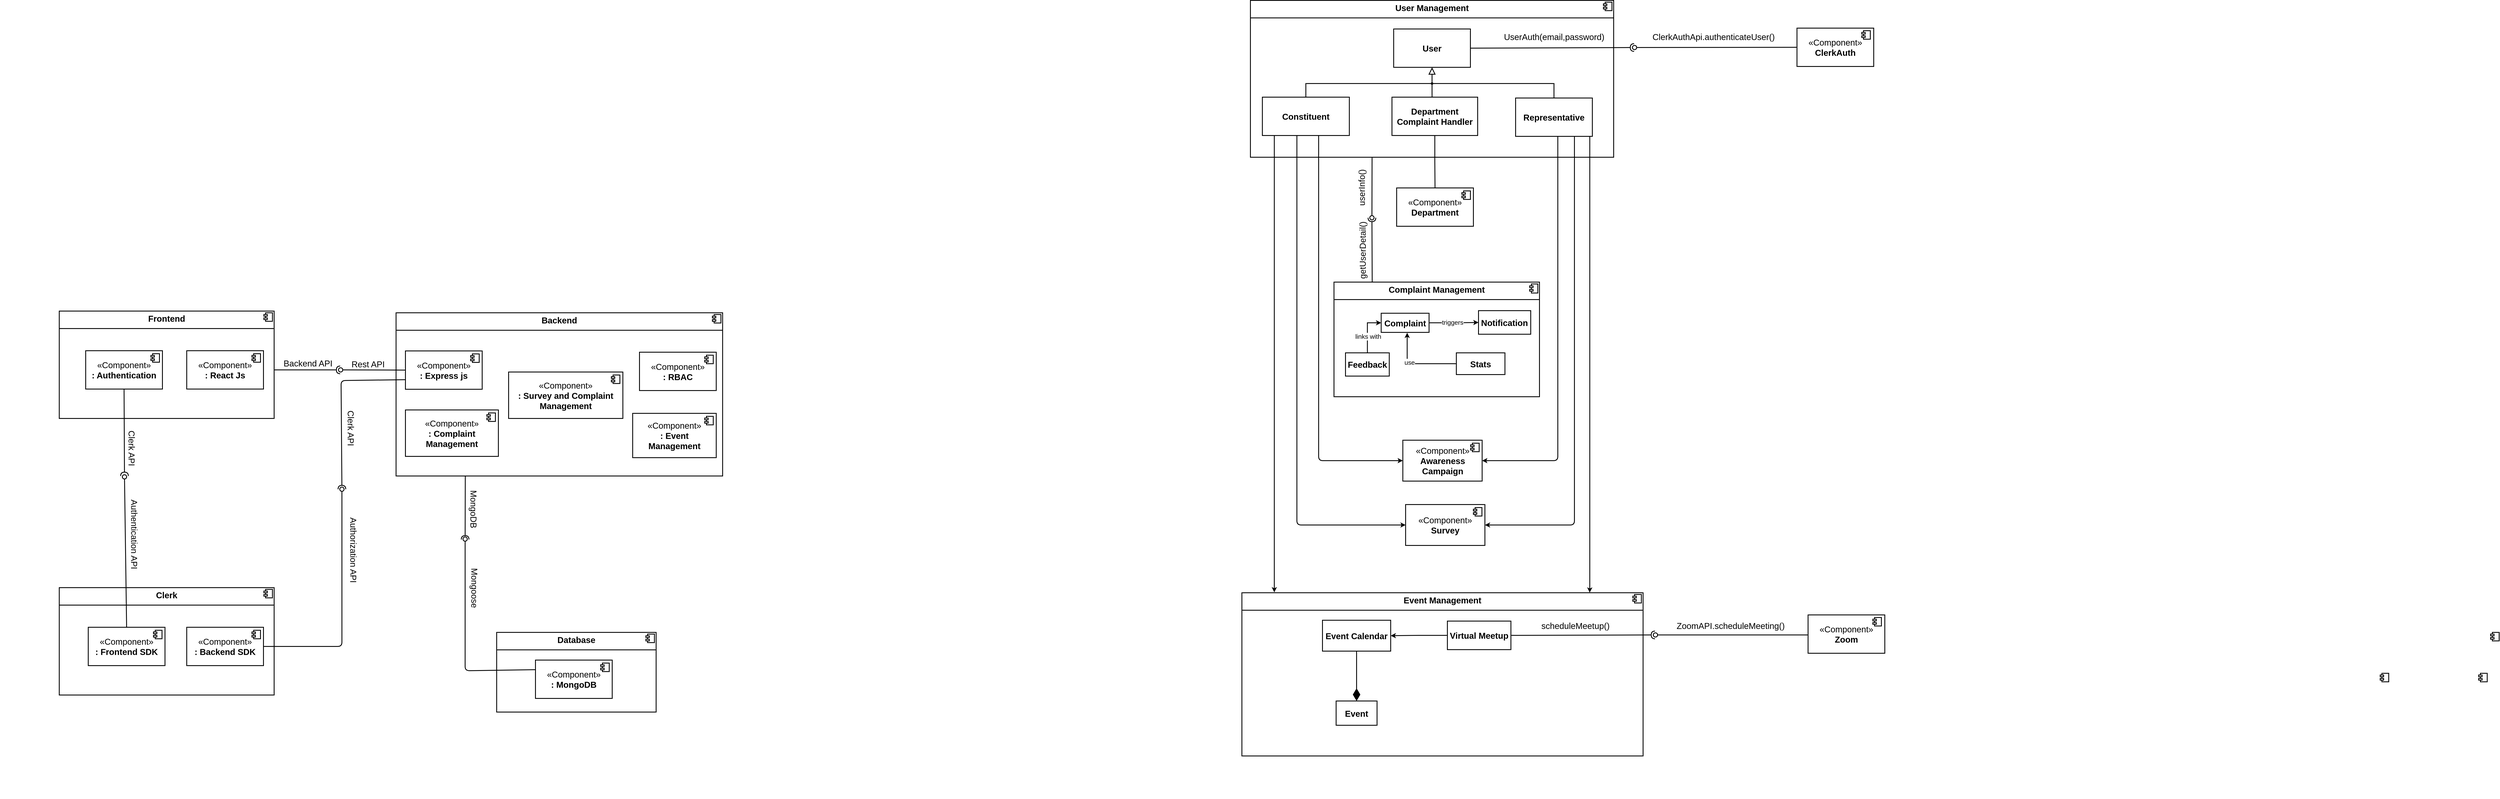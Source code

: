 <mxfile version="26.0.9">
  <diagram name="Page-1" id="6s39YtxaYA6__S7jTZzM">
    <mxGraphModel dx="4320" dy="3088" grid="0" gridSize="10" guides="1" tooltips="1" connect="1" arrows="1" fold="1" page="0" pageScale="1" pageWidth="850" pageHeight="1100" math="0" shadow="0">
      <root>
        <mxCell id="0" />
        <mxCell id="1" parent="0" />
        <mxCell id="_b_yYx_KDHi3IG7aij4z-54" value="" style="group;strokeWidth=2;fontSize=20;" parent="1" vertex="1" connectable="0">
          <mxGeometry x="-483" y="677" width="643" height="252" as="geometry" />
        </mxCell>
        <mxCell id="_b_yYx_KDHi3IG7aij4z-55" value="&lt;p style=&quot;margin:0px;margin-top:6px;text-align:center;&quot;&gt;&lt;b&gt;Clerk&lt;/b&gt;&lt;/p&gt;&lt;hr style=&quot;border-style:solid;&quot;&gt;&lt;p style=&quot;margin:0px;margin-left:8px;&quot;&gt;&lt;br&gt;&lt;br&gt;&lt;/p&gt;" style="align=left;overflow=fill;html=1;dropTarget=0;whiteSpace=wrap;strokeWidth=2;fontSize=20;" parent="_b_yYx_KDHi3IG7aij4z-54" vertex="1">
          <mxGeometry x="139" width="504" height="252" as="geometry" />
        </mxCell>
        <mxCell id="_b_yYx_KDHi3IG7aij4z-56" value="" style="shape=component;jettyWidth=8;jettyHeight=4;strokeWidth=2;fontSize=20;" parent="_b_yYx_KDHi3IG7aij4z-55" vertex="1">
          <mxGeometry x="1" width="20" height="20" relative="1" as="geometry">
            <mxPoint x="-24" y="4" as="offset" />
          </mxGeometry>
        </mxCell>
        <mxCell id="_b_yYx_KDHi3IG7aij4z-57" value="«Component»&lt;br&gt;&lt;b&gt;: Backend SDK&lt;/b&gt;" style="html=1;dropTarget=0;whiteSpace=wrap;strokeWidth=2;fontSize=20;" parent="_b_yYx_KDHi3IG7aij4z-54" vertex="1">
          <mxGeometry x="438" y="93" width="180" height="90" as="geometry" />
        </mxCell>
        <mxCell id="_b_yYx_KDHi3IG7aij4z-58" value="" style="shape=module;jettyWidth=8;jettyHeight=4;strokeWidth=2;fontSize=20;" parent="_b_yYx_KDHi3IG7aij4z-57" vertex="1">
          <mxGeometry x="1" width="20" height="20" relative="1" as="geometry">
            <mxPoint x="-27" y="7" as="offset" />
          </mxGeometry>
        </mxCell>
        <mxCell id="_b_yYx_KDHi3IG7aij4z-59" value="«Component»&lt;br&gt;&lt;b&gt;: Frontend SDK&lt;/b&gt;" style="html=1;dropTarget=0;whiteSpace=wrap;strokeWidth=2;fontSize=20;" parent="_b_yYx_KDHi3IG7aij4z-54" vertex="1">
          <mxGeometry x="207" y="93" width="180" height="90" as="geometry" />
        </mxCell>
        <mxCell id="_b_yYx_KDHi3IG7aij4z-60" value="" style="shape=module;jettyWidth=8;jettyHeight=4;strokeWidth=2;fontSize=20;" parent="_b_yYx_KDHi3IG7aij4z-59" vertex="1">
          <mxGeometry x="1" width="20" height="20" relative="1" as="geometry">
            <mxPoint x="-27" y="7" as="offset" />
          </mxGeometry>
        </mxCell>
        <mxCell id="_b_yYx_KDHi3IG7aij4z-63" value="" style="ellipse;whiteSpace=wrap;html=1;align=center;aspect=fixed;fillColor=none;strokeColor=none;resizable=0;perimeter=centerPerimeter;rotatable=0;allowArrows=0;points=[];outlineConnect=1;strokeWidth=2;fontSize=20;" parent="_b_yYx_KDHi3IG7aij4z-54" vertex="1">
          <mxGeometry x="15" y="105" width="10" height="10" as="geometry" />
        </mxCell>
        <mxCell id="_b_yYx_KDHi3IG7aij4z-49" value="" style="group;strokeWidth=2;fontSize=20;" parent="1" vertex="1" connectable="0">
          <mxGeometry x="355" y="32" width="857" height="383" as="geometry" />
        </mxCell>
        <mxCell id="_b_yYx_KDHi3IG7aij4z-31" value="&lt;p style=&quot;margin:0px;margin-top:6px;text-align:center;&quot;&gt;&lt;b&gt;Backend&lt;/b&gt;&lt;/p&gt;&lt;hr style=&quot;border-style:solid;&quot;&gt;&lt;p style=&quot;margin:0px;margin-left:8px;&quot;&gt;&lt;br&gt;&lt;br&gt;&lt;/p&gt;" style="align=left;overflow=fill;html=1;dropTarget=0;whiteSpace=wrap;strokeWidth=2;fontSize=20;" parent="_b_yYx_KDHi3IG7aij4z-49" vertex="1">
          <mxGeometry x="91" width="766" height="383" as="geometry" />
        </mxCell>
        <mxCell id="_b_yYx_KDHi3IG7aij4z-32" value="" style="shape=component;jettyWidth=8;jettyHeight=4;strokeWidth=2;fontSize=20;" parent="_b_yYx_KDHi3IG7aij4z-31" vertex="1">
          <mxGeometry x="1" width="20" height="20" relative="1" as="geometry">
            <mxPoint x="-24" y="4" as="offset" />
          </mxGeometry>
        </mxCell>
        <mxCell id="_b_yYx_KDHi3IG7aij4z-33" value="«Component»&lt;br&gt;&lt;b&gt;: RBAC&lt;/b&gt;" style="html=1;dropTarget=0;whiteSpace=wrap;strokeWidth=2;fontSize=20;" parent="_b_yYx_KDHi3IG7aij4z-49" vertex="1">
          <mxGeometry x="662" y="92.5" width="180" height="90" as="geometry" />
        </mxCell>
        <mxCell id="_b_yYx_KDHi3IG7aij4z-34" value="" style="shape=module;jettyWidth=8;jettyHeight=4;strokeWidth=2;fontSize=20;" parent="_b_yYx_KDHi3IG7aij4z-33" vertex="1">
          <mxGeometry x="1" width="20" height="20" relative="1" as="geometry">
            <mxPoint x="-27" y="7" as="offset" />
          </mxGeometry>
        </mxCell>
        <mxCell id="_b_yYx_KDHi3IG7aij4z-35" value="«Component»&lt;br&gt;&lt;b&gt;: Express js&lt;/b&gt;" style="html=1;dropTarget=0;whiteSpace=wrap;strokeWidth=2;fontSize=20;" parent="_b_yYx_KDHi3IG7aij4z-49" vertex="1">
          <mxGeometry x="113" y="89.5" width="180" height="90" as="geometry" />
        </mxCell>
        <mxCell id="_b_yYx_KDHi3IG7aij4z-36" value="" style="shape=module;jettyWidth=8;jettyHeight=4;strokeWidth=2;fontSize=20;" parent="_b_yYx_KDHi3IG7aij4z-35" vertex="1">
          <mxGeometry x="1" width="20" height="20" relative="1" as="geometry">
            <mxPoint x="-27" y="7" as="offset" />
          </mxGeometry>
        </mxCell>
        <mxCell id="_b_yYx_KDHi3IG7aij4z-39" value="" style="ellipse;whiteSpace=wrap;html=1;align=center;aspect=fixed;fillColor=none;strokeColor=none;resizable=0;perimeter=centerPerimeter;rotatable=0;allowArrows=0;points=[];outlineConnect=1;strokeWidth=2;fontSize=20;" parent="_b_yYx_KDHi3IG7aij4z-49" vertex="1">
          <mxGeometry y="100" width="10" height="10" as="geometry" />
        </mxCell>
        <mxCell id="_b_yYx_KDHi3IG7aij4z-41" value="«Component»&lt;br&gt;&lt;b&gt;: Complaint Management&lt;/b&gt;" style="html=1;dropTarget=0;whiteSpace=wrap;strokeWidth=2;fontSize=20;" parent="_b_yYx_KDHi3IG7aij4z-49" vertex="1">
          <mxGeometry x="113" y="228" width="218" height="109" as="geometry" />
        </mxCell>
        <mxCell id="_b_yYx_KDHi3IG7aij4z-42" value="" style="shape=module;jettyWidth=8;jettyHeight=4;strokeWidth=2;fontSize=20;" parent="_b_yYx_KDHi3IG7aij4z-41" vertex="1">
          <mxGeometry x="1" width="20" height="20" relative="1" as="geometry">
            <mxPoint x="-27" y="7" as="offset" />
          </mxGeometry>
        </mxCell>
        <mxCell id="_b_yYx_KDHi3IG7aij4z-43" value="«Component»&lt;br&gt;&lt;b&gt;: Survey and Complaint Management&lt;/b&gt;" style="html=1;dropTarget=0;whiteSpace=wrap;strokeWidth=2;fontSize=20;" parent="_b_yYx_KDHi3IG7aij4z-49" vertex="1">
          <mxGeometry x="355" y="139" width="268" height="109" as="geometry" />
        </mxCell>
        <mxCell id="_b_yYx_KDHi3IG7aij4z-44" value="" style="shape=module;jettyWidth=8;jettyHeight=4;strokeWidth=2;fontSize=20;" parent="_b_yYx_KDHi3IG7aij4z-43" vertex="1">
          <mxGeometry x="1" width="20" height="20" relative="1" as="geometry">
            <mxPoint x="-27" y="7" as="offset" />
          </mxGeometry>
        </mxCell>
        <mxCell id="_b_yYx_KDHi3IG7aij4z-45" value="«Component»&lt;br&gt;&lt;b&gt;: Event Management&lt;/b&gt;" style="html=1;dropTarget=0;whiteSpace=wrap;strokeWidth=2;fontSize=20;" parent="_b_yYx_KDHi3IG7aij4z-49" vertex="1">
          <mxGeometry x="646" y="236" width="196" height="104" as="geometry" />
        </mxCell>
        <mxCell id="_b_yYx_KDHi3IG7aij4z-46" value="" style="shape=module;jettyWidth=8;jettyHeight=4;strokeWidth=2;fontSize=20;" parent="_b_yYx_KDHi3IG7aij4z-45" vertex="1">
          <mxGeometry x="1" width="20" height="20" relative="1" as="geometry">
            <mxPoint x="-27" y="7" as="offset" />
          </mxGeometry>
        </mxCell>
        <mxCell id="_b_yYx_KDHi3IG7aij4z-52" value="&lt;span&gt;Rest API&lt;/span&gt;" style="text;html=1;align=center;verticalAlign=middle;resizable=0;points=[];autosize=1;strokeColor=none;fillColor=none;strokeWidth=2;fontSize=20;" parent="_b_yYx_KDHi3IG7aij4z-49" vertex="1">
          <mxGeometry x="-23" y="102" width="96" height="36" as="geometry" />
        </mxCell>
        <mxCell id="_b_yYx_KDHi3IG7aij4z-5" value="" style="rounded=0;orthogonalLoop=1;jettySize=auto;html=1;endArrow=halfCircle;endFill=0;endSize=6;strokeWidth=2;sketch=0;fontSize=20;exitX=1;exitY=0.5;exitDx=0;exitDy=0;" parent="1" source="_b_yYx_KDHi3IG7aij4z-8" edge="1">
          <mxGeometry relative="1" as="geometry">
            <mxPoint x="110" y="171.75" as="sourcePoint" />
            <mxPoint x="315" y="166" as="targetPoint" />
          </mxGeometry>
        </mxCell>
        <mxCell id="_b_yYx_KDHi3IG7aij4z-6" value="" style="rounded=0;orthogonalLoop=1;jettySize=auto;html=1;endArrow=oval;endFill=0;sketch=0;sourcePerimeterSpacing=0;targetPerimeterSpacing=0;endSize=10;strokeWidth=2;fontSize=20;exitX=0;exitY=0.5;exitDx=0;exitDy=0;" parent="1" source="_b_yYx_KDHi3IG7aij4z-35" edge="1">
          <mxGeometry relative="1" as="geometry">
            <mxPoint x="136" y="-46" as="sourcePoint" />
            <mxPoint x="316" y="166" as="targetPoint" />
          </mxGeometry>
        </mxCell>
        <mxCell id="_b_yYx_KDHi3IG7aij4z-7" value="" style="ellipse;whiteSpace=wrap;html=1;align=center;aspect=fixed;fillColor=none;strokeColor=none;resizable=0;perimeter=centerPerimeter;rotatable=0;allowArrows=0;points=[];outlineConnect=1;strokeWidth=2;fontSize=20;" parent="1" vertex="1">
          <mxGeometry x="315" y="166.5" width="10" height="10" as="geometry" />
        </mxCell>
        <mxCell id="_b_yYx_KDHi3IG7aij4z-25" value="" style="rounded=0;orthogonalLoop=1;jettySize=auto;html=1;endArrow=halfCircle;endFill=0;endSize=6;strokeWidth=2;sketch=0;fontSize=20;exitX=0.212;exitY=0.999;exitDx=0;exitDy=0;exitPerimeter=0;" parent="1" source="_b_yYx_KDHi3IG7aij4z-31" edge="1">
          <mxGeometry relative="1" as="geometry">
            <mxPoint x="230" y="624" as="sourcePoint" />
            <mxPoint x="608" y="564" as="targetPoint" />
          </mxGeometry>
        </mxCell>
        <mxCell id="_b_yYx_KDHi3IG7aij4z-27" value="" style="ellipse;whiteSpace=wrap;html=1;align=center;aspect=fixed;fillColor=none;strokeColor=none;resizable=0;perimeter=centerPerimeter;rotatable=0;allowArrows=0;points=[];outlineConnect=1;strokeWidth=2;fontSize=20;" parent="1" vertex="1">
          <mxGeometry x="-394" y="1162" width="10" height="10" as="geometry" />
        </mxCell>
        <mxCell id="_b_yYx_KDHi3IG7aij4z-48" value="" style="group;strokeWidth=2;fontSize=20;" parent="1" vertex="1" connectable="0">
          <mxGeometry x="-483" y="28" width="643" height="252" as="geometry" />
        </mxCell>
        <mxCell id="Ymocmn9K-O4JNLW9c8iD-32" value="&lt;p style=&quot;margin:0px;margin-top:6px;text-align:center;&quot;&gt;&lt;b&gt;Frontend&lt;/b&gt;&lt;/p&gt;&lt;hr style=&quot;border-style:solid;&quot;&gt;&lt;p style=&quot;margin:0px;margin-left:8px;&quot;&gt;&lt;br&gt;&lt;br&gt;&lt;/p&gt;" style="align=left;overflow=fill;html=1;dropTarget=0;whiteSpace=wrap;strokeWidth=2;fontSize=20;" parent="_b_yYx_KDHi3IG7aij4z-48" vertex="1">
          <mxGeometry x="139" width="504" height="252" as="geometry" />
        </mxCell>
        <mxCell id="Ymocmn9K-O4JNLW9c8iD-33" value="" style="shape=component;jettyWidth=8;jettyHeight=4;strokeWidth=2;fontSize=20;" parent="Ymocmn9K-O4JNLW9c8iD-32" vertex="1">
          <mxGeometry x="1" width="20" height="20" relative="1" as="geometry">
            <mxPoint x="-24" y="4" as="offset" />
          </mxGeometry>
        </mxCell>
        <mxCell id="_b_yYx_KDHi3IG7aij4z-8" value="«Component»&lt;br&gt;&lt;b&gt;: React Js&lt;/b&gt;" style="html=1;dropTarget=0;whiteSpace=wrap;strokeWidth=2;fontSize=20;" parent="_b_yYx_KDHi3IG7aij4z-48" vertex="1">
          <mxGeometry x="438" y="93" width="180" height="90" as="geometry" />
        </mxCell>
        <mxCell id="_b_yYx_KDHi3IG7aij4z-9" value="" style="shape=module;jettyWidth=8;jettyHeight=4;strokeWidth=2;fontSize=20;" parent="_b_yYx_KDHi3IG7aij4z-8" vertex="1">
          <mxGeometry x="1" width="20" height="20" relative="1" as="geometry">
            <mxPoint x="-27" y="7" as="offset" />
          </mxGeometry>
        </mxCell>
        <mxCell id="_b_yYx_KDHi3IG7aij4z-10" value="«Component»&lt;br&gt;&lt;b&gt;: Authentication&lt;/b&gt;" style="html=1;dropTarget=0;whiteSpace=wrap;strokeWidth=2;fontSize=20;" parent="_b_yYx_KDHi3IG7aij4z-48" vertex="1">
          <mxGeometry x="201" y="93" width="180" height="90" as="geometry" />
        </mxCell>
        <mxCell id="_b_yYx_KDHi3IG7aij4z-11" value="" style="shape=module;jettyWidth=8;jettyHeight=4;strokeWidth=2;fontSize=20;" parent="_b_yYx_KDHi3IG7aij4z-10" vertex="1">
          <mxGeometry x="1" width="20" height="20" relative="1" as="geometry">
            <mxPoint x="-27" y="7" as="offset" />
          </mxGeometry>
        </mxCell>
        <mxCell id="_b_yYx_KDHi3IG7aij4z-12" value="" style="rounded=1;orthogonalLoop=1;jettySize=auto;html=1;endArrow=halfCircle;endFill=0;endSize=6;strokeWidth=2;sketch=0;fontSize=20;exitX=0.5;exitY=1;exitDx=0;exitDy=0;curved=0;" parent="_b_yYx_KDHi3IG7aij4z-48" source="_b_yYx_KDHi3IG7aij4z-10" edge="1">
          <mxGeometry relative="1" as="geometry">
            <mxPoint x="119" y="114" as="sourcePoint" />
            <mxPoint x="292" y="387" as="targetPoint" />
          </mxGeometry>
        </mxCell>
        <mxCell id="_b_yYx_KDHi3IG7aij4z-14" value="" style="ellipse;whiteSpace=wrap;html=1;align=center;aspect=fixed;fillColor=none;strokeColor=none;resizable=0;perimeter=centerPerimeter;rotatable=0;allowArrows=0;points=[];outlineConnect=1;strokeWidth=2;fontSize=20;" parent="_b_yYx_KDHi3IG7aij4z-48" vertex="1">
          <mxGeometry x="20" y="147" width="10" height="10" as="geometry" />
        </mxCell>
        <mxCell id="_b_yYx_KDHi3IG7aij4z-13" value="" style="rounded=1;orthogonalLoop=1;jettySize=auto;html=1;endArrow=oval;endFill=0;sketch=0;sourcePerimeterSpacing=0;targetPerimeterSpacing=0;endSize=10;strokeWidth=2;fontSize=20;exitX=0.5;exitY=0;exitDx=0;exitDy=0;curved=0;" parent="_b_yYx_KDHi3IG7aij4z-48" source="_b_yYx_KDHi3IG7aij4z-59" edge="1">
          <mxGeometry relative="1" as="geometry">
            <mxPoint x="46" y="293" as="sourcePoint" />
            <mxPoint x="292" y="389" as="targetPoint" />
            <Array as="points" />
          </mxGeometry>
        </mxCell>
        <mxCell id="_b_yYx_KDHi3IG7aij4z-50" value="&lt;span&gt;Backend API&lt;/span&gt;" style="text;html=1;align=center;verticalAlign=middle;resizable=0;points=[];autosize=1;strokeColor=none;fillColor=none;strokeWidth=2;fontSize=20;" parent="1" vertex="1">
          <mxGeometry x="172" y="131.5" width="133" height="36" as="geometry" />
        </mxCell>
        <mxCell id="_b_yYx_KDHi3IG7aij4z-51" value="" style="group;strokeWidth=2;fontSize=20;" parent="1" vertex="1" connectable="0">
          <mxGeometry x="608" y="563" width="448" height="406" as="geometry" />
        </mxCell>
        <mxCell id="_b_yYx_KDHi3IG7aij4z-19" value="" style="group;strokeWidth=2;fontSize=20;" parent="_b_yYx_KDHi3IG7aij4z-51" vertex="1" connectable="0">
          <mxGeometry x="74" y="219" width="374" height="187" as="geometry" />
        </mxCell>
        <mxCell id="Ymocmn9K-O4JNLW9c8iD-42" value="&lt;p style=&quot;margin:0px;margin-top:6px;text-align:center;&quot;&gt;&lt;b&gt;Database&lt;/b&gt;&lt;/p&gt;&lt;hr style=&quot;border-style:solid;&quot;&gt;&lt;p style=&quot;margin:0px;margin-left:8px;&quot;&gt;&lt;br&gt;&lt;/p&gt;" style="align=left;overflow=fill;html=1;dropTarget=0;whiteSpace=wrap;strokeWidth=2;fontSize=20;" parent="_b_yYx_KDHi3IG7aij4z-19" vertex="1">
          <mxGeometry width="374" height="187" as="geometry" />
        </mxCell>
        <mxCell id="Ymocmn9K-O4JNLW9c8iD-43" value="" style="shape=component;jettyWidth=8;jettyHeight=4;strokeWidth=2;fontSize=20;" parent="Ymocmn9K-O4JNLW9c8iD-42" vertex="1">
          <mxGeometry x="1" width="20" height="20" relative="1" as="geometry">
            <mxPoint x="-24" y="4" as="offset" />
          </mxGeometry>
        </mxCell>
        <mxCell id="_b_yYx_KDHi3IG7aij4z-17" value="«Component»&lt;br&gt;&lt;b&gt;: MongoDB&lt;/b&gt;" style="html=1;dropTarget=0;whiteSpace=wrap;strokeWidth=2;fontSize=20;" parent="_b_yYx_KDHi3IG7aij4z-19" vertex="1">
          <mxGeometry x="91" y="65" width="180" height="90" as="geometry" />
        </mxCell>
        <mxCell id="_b_yYx_KDHi3IG7aij4z-18" value="" style="shape=module;jettyWidth=8;jettyHeight=4;strokeWidth=2;fontSize=20;" parent="_b_yYx_KDHi3IG7aij4z-17" vertex="1">
          <mxGeometry x="1" width="20" height="20" relative="1" as="geometry">
            <mxPoint x="-27" y="7" as="offset" />
          </mxGeometry>
        </mxCell>
        <mxCell id="_b_yYx_KDHi3IG7aij4z-28" value="&lt;font&gt;Mongoose&lt;/font&gt;" style="text;html=1;align=center;verticalAlign=middle;resizable=0;points=[];autosize=1;strokeColor=none;fillColor=none;rotation=90;strokeWidth=2;fontSize=20;" parent="_b_yYx_KDHi3IG7aij4z-51" vertex="1">
          <mxGeometry x="-33" y="96" width="111" height="36" as="geometry" />
        </mxCell>
        <mxCell id="_b_yYx_KDHi3IG7aij4z-26" value="" style="rounded=1;orthogonalLoop=1;jettySize=auto;html=1;endArrow=oval;endFill=0;sketch=0;sourcePerimeterSpacing=0;targetPerimeterSpacing=0;endSize=10;strokeWidth=2;fontSize=20;exitX=0;exitY=0.25;exitDx=0;exitDy=0;curved=0;" parent="1" source="_b_yYx_KDHi3IG7aij4z-17" edge="1">
          <mxGeometry relative="1" as="geometry">
            <mxPoint x="-409" y="1163" as="sourcePoint" />
            <mxPoint x="608" y="563" as="targetPoint" />
            <Array as="points">
              <mxPoint x="608" y="872" />
            </Array>
          </mxGeometry>
        </mxCell>
        <mxCell id="_b_yYx_KDHi3IG7aij4z-53" value="&lt;font&gt;MongoDB&lt;/font&gt;" style="text;html=1;align=center;verticalAlign=middle;resizable=0;points=[];autosize=1;strokeColor=none;fillColor=none;rotation=90;strokeWidth=2;fontSize=20;" parent="1" vertex="1">
          <mxGeometry x="575" y="474" width="107" height="36" as="geometry" />
        </mxCell>
        <mxCell id="_b_yYx_KDHi3IG7aij4z-65" value="&lt;font&gt;Clerk API&lt;/font&gt;" style="text;html=1;align=center;verticalAlign=middle;resizable=0;points=[];autosize=1;strokeColor=none;fillColor=none;rotation=90;strokeWidth=2;fontSize=20;" parent="1" vertex="1">
          <mxGeometry x="-224" y="331" width="101" height="36" as="geometry" />
        </mxCell>
        <mxCell id="_b_yYx_KDHi3IG7aij4z-66" value="&lt;font&gt;Authentication API&lt;/font&gt;" style="text;html=1;align=center;verticalAlign=middle;resizable=0;points=[];autosize=1;strokeColor=none;fillColor=none;rotation=90;strokeWidth=2;fontSize=20;" parent="1" vertex="1">
          <mxGeometry x="-258" y="533" width="181" height="36" as="geometry" />
        </mxCell>
        <mxCell id="_b_yYx_KDHi3IG7aij4z-67" value="" style="rounded=1;orthogonalLoop=1;jettySize=auto;html=1;endArrow=halfCircle;endFill=0;endSize=6;strokeWidth=2;sketch=0;fontSize=20;exitX=0;exitY=0.75;exitDx=0;exitDy=0;curved=0;" parent="1" source="_b_yYx_KDHi3IG7aij4z-35" edge="1">
          <mxGeometry relative="1" as="geometry">
            <mxPoint x="228" y="221" as="sourcePoint" />
            <mxPoint x="319" y="446" as="targetPoint" />
            <Array as="points">
              <mxPoint x="317" y="191" />
            </Array>
          </mxGeometry>
        </mxCell>
        <mxCell id="_b_yYx_KDHi3IG7aij4z-68" value="" style="rounded=1;orthogonalLoop=1;jettySize=auto;html=1;endArrow=oval;endFill=0;sketch=0;sourcePerimeterSpacing=0;targetPerimeterSpacing=0;endSize=10;strokeWidth=2;fontSize=20;exitX=1;exitY=0.5;exitDx=0;exitDy=0;curved=0;" parent="1" source="_b_yYx_KDHi3IG7aij4z-57" edge="1">
          <mxGeometry relative="1" as="geometry">
            <mxPoint x="324" y="799" as="sourcePoint" />
            <mxPoint x="319" y="446" as="targetPoint" />
            <Array as="points">
              <mxPoint x="319" y="815" />
            </Array>
          </mxGeometry>
        </mxCell>
        <mxCell id="_b_yYx_KDHi3IG7aij4z-69" value="&lt;font&gt;Clerk API&lt;/font&gt;" style="text;html=1;align=center;verticalAlign=middle;resizable=0;points=[];autosize=1;strokeColor=none;fillColor=none;rotation=90;strokeWidth=2;fontSize=20;" parent="1" vertex="1">
          <mxGeometry x="290" y="284" width="101" height="36" as="geometry" />
        </mxCell>
        <mxCell id="_b_yYx_KDHi3IG7aij4z-70" value="&lt;font&gt;Authorization API&lt;/font&gt;" style="text;html=1;align=center;verticalAlign=middle;resizable=0;points=[];autosize=1;strokeColor=none;fillColor=none;rotation=90;strokeWidth=2;fontSize=20;" parent="1" vertex="1">
          <mxGeometry x="261" y="570" width="171" height="36" as="geometry" />
        </mxCell>
        <mxCell id="QPCeGHCp-S_McXxV9OBx-28" value="" style="group;strokeWidth=2;fontSize=20;" parent="1" vertex="1" connectable="0">
          <mxGeometry x="2371" y="-261" width="931" height="252" as="geometry" />
        </mxCell>
        <mxCell id="QPCeGHCp-S_McXxV9OBx-29" value="&lt;p style=&quot;margin:0px;margin-top:6px;text-align:center;&quot;&gt;&lt;b&gt;User Management&lt;/b&gt;&lt;/p&gt;&lt;hr style=&quot;border-style:solid;&quot;&gt;&lt;p style=&quot;margin:0px;margin-left:8px;&quot;&gt;&lt;br&gt;&lt;br&gt;&lt;/p&gt;" style="align=left;overflow=fill;html=1;dropTarget=0;whiteSpace=wrap;strokeWidth=2;fontSize=20;" parent="QPCeGHCp-S_McXxV9OBx-28" vertex="1">
          <mxGeometry x="79" y="-440" width="852" height="368" as="geometry" />
        </mxCell>
        <mxCell id="QPCeGHCp-S_McXxV9OBx-30" value="" style="shape=component;jettyWidth=8;jettyHeight=4;strokeWidth=2;fontSize=20;" parent="QPCeGHCp-S_McXxV9OBx-29" vertex="1">
          <mxGeometry x="1" width="20" height="20" relative="1" as="geometry">
            <mxPoint x="-24" y="4" as="offset" />
          </mxGeometry>
        </mxCell>
        <mxCell id="QPCeGHCp-S_McXxV9OBx-33" value="&lt;b&gt;Constituent&lt;/b&gt;" style="html=1;dropTarget=0;whiteSpace=wrap;strokeWidth=2;fontSize=20;" parent="QPCeGHCp-S_McXxV9OBx-28" vertex="1">
          <mxGeometry x="107" y="-213" width="204" height="90" as="geometry" />
        </mxCell>
        <mxCell id="QPCeGHCp-S_McXxV9OBx-36" value="" style="ellipse;whiteSpace=wrap;html=1;align=center;aspect=fixed;fillColor=none;strokeColor=none;resizable=0;perimeter=centerPerimeter;rotatable=0;allowArrows=0;points=[];outlineConnect=1;strokeWidth=2;fontSize=20;" parent="QPCeGHCp-S_McXxV9OBx-28" vertex="1">
          <mxGeometry x="286" y="159" width="10" height="10" as="geometry" />
        </mxCell>
        <mxCell id="qJucLDgq-WgFlU7nUG0Y-32" style="edgeStyle=orthogonalEdgeStyle;rounded=0;orthogonalLoop=1;jettySize=auto;html=1;entryX=0.5;entryY=0;entryDx=0;entryDy=0;endArrow=none;startFill=0;strokeWidth=2;" edge="1" parent="QPCeGHCp-S_McXxV9OBx-28" source="QPCeGHCp-S_McXxV9OBx-54" target="qJucLDgq-WgFlU7nUG0Y-39">
          <mxGeometry relative="1" as="geometry">
            <mxPoint x="511.0" y="-10" as="targetPoint" />
          </mxGeometry>
        </mxCell>
        <mxCell id="QPCeGHCp-S_McXxV9OBx-54" value="&lt;b&gt;Department Complaint Handler&lt;/b&gt;" style="html=1;dropTarget=0;whiteSpace=wrap;strokeWidth=2;fontSize=20;" parent="QPCeGHCp-S_McXxV9OBx-28" vertex="1">
          <mxGeometry x="411" y="-213" width="201" height="90" as="geometry" />
        </mxCell>
        <mxCell id="QPCeGHCp-S_McXxV9OBx-56" value="&lt;b&gt;User&lt;/b&gt;" style="html=1;dropTarget=0;whiteSpace=wrap;strokeWidth=2;fontSize=20;" parent="QPCeGHCp-S_McXxV9OBx-28" vertex="1">
          <mxGeometry x="415" y="-373" width="180" height="90" as="geometry" />
        </mxCell>
        <mxCell id="QPCeGHCp-S_McXxV9OBx-58" value="" style="ellipse;html=1;fillColor=strokeColor;labelPosition=center;align=center;fontFamily=Helvetica;fontSize=11;fontColor=default;verticalAlign=top;verticalLabelPosition=bottom;strokeWidth=2;" parent="QPCeGHCp-S_McXxV9OBx-28" vertex="1">
          <mxGeometry x="503" y="-247" width="4" height="4" as="geometry" />
        </mxCell>
        <mxCell id="QPCeGHCp-S_McXxV9OBx-59" value="" style="edgeStyle=elbowEdgeStyle;html=1;endSize=12;endArrow=block;endFill=0;elbow=horizontal;rounded=0;labelBackgroundColor=default;fontFamily=Helvetica;fontSize=11;fontColor=default;shape=connector;strokeWidth=2;entryX=0.5;entryY=1;entryDx=0;entryDy=0;" parent="QPCeGHCp-S_McXxV9OBx-28" source="QPCeGHCp-S_McXxV9OBx-58" target="QPCeGHCp-S_McXxV9OBx-56" edge="1">
          <mxGeometry x="1" relative="1" as="geometry">
            <mxPoint x="303" y="-270" as="targetPoint" />
            <Array as="points">
              <mxPoint x="505" y="-250" />
            </Array>
          </mxGeometry>
        </mxCell>
        <mxCell id="QPCeGHCp-S_McXxV9OBx-61" value="" style="edgeStyle=elbowEdgeStyle;html=1;elbow=vertical;verticalAlign=bottom;endArrow=none;rounded=0;labelBackgroundColor=default;fontFamily=Helvetica;fontSize=11;fontColor=default;startSize=14;shape=connector;strokeWidth=2;entryX=0.5;entryY=0;entryDx=0;entryDy=0;" parent="QPCeGHCp-S_McXxV9OBx-28" source="QPCeGHCp-S_McXxV9OBx-58" target="QPCeGHCp-S_McXxV9OBx-33" edge="1">
          <mxGeometry x="1" relative="1" as="geometry">
            <mxPoint x="233" y="-220" as="targetPoint" />
            <Array as="points">
              <mxPoint x="263" y="-245" />
            </Array>
          </mxGeometry>
        </mxCell>
        <mxCell id="QPCeGHCp-S_McXxV9OBx-63" style="edgeStyle=orthogonalEdgeStyle;rounded=0;orthogonalLoop=1;jettySize=auto;html=1;entryX=0.468;entryY=0.001;entryDx=0;entryDy=0;entryPerimeter=0;endArrow=none;startFill=0;strokeWidth=2;" parent="QPCeGHCp-S_McXxV9OBx-28" source="QPCeGHCp-S_McXxV9OBx-58" target="QPCeGHCp-S_McXxV9OBx-54" edge="1">
          <mxGeometry relative="1" as="geometry" />
        </mxCell>
        <mxCell id="qJucLDgq-WgFlU7nUG0Y-39" value="«Component»&lt;br&gt;&lt;b&gt;Department&lt;/b&gt;" style="html=1;dropTarget=0;whiteSpace=wrap;strokeWidth=2;fontSize=20;" vertex="1" parent="QPCeGHCp-S_McXxV9OBx-28">
          <mxGeometry x="422" width="180" height="90" as="geometry" />
        </mxCell>
        <mxCell id="qJucLDgq-WgFlU7nUG0Y-40" value="" style="shape=module;jettyWidth=8;jettyHeight=4;strokeWidth=2;fontSize=20;" vertex="1" parent="qJucLDgq-WgFlU7nUG0Y-39">
          <mxGeometry x="1" width="20" height="20" relative="1" as="geometry">
            <mxPoint x="-27" y="7" as="offset" />
          </mxGeometry>
        </mxCell>
        <mxCell id="qJucLDgq-WgFlU7nUG0Y-75" style="edgeStyle=orthogonalEdgeStyle;rounded=1;orthogonalLoop=1;jettySize=auto;html=1;entryX=1;entryY=0.5;entryDx=0;entryDy=0;strokeWidth=2;curved=0;" edge="1" parent="1" source="QPCeGHCp-S_McXxV9OBx-31" target="qJucLDgq-WgFlU7nUG0Y-70">
          <mxGeometry relative="1" as="geometry">
            <Array as="points">
              <mxPoint x="3171" y="379" />
            </Array>
          </mxGeometry>
        </mxCell>
        <mxCell id="qJucLDgq-WgFlU7nUG0Y-77" style="edgeStyle=orthogonalEdgeStyle;rounded=1;orthogonalLoop=1;jettySize=auto;html=1;entryX=1;entryY=0.5;entryDx=0;entryDy=0;strokeWidth=2;curved=0;" edge="1" parent="1" source="QPCeGHCp-S_McXxV9OBx-31" target="qJucLDgq-WgFlU7nUG0Y-72">
          <mxGeometry relative="1" as="geometry">
            <Array as="points">
              <mxPoint x="3210" y="530" />
            </Array>
          </mxGeometry>
        </mxCell>
        <mxCell id="QPCeGHCp-S_McXxV9OBx-31" value="&lt;b&gt;Representative&lt;/b&gt;" style="html=1;dropTarget=0;whiteSpace=wrap;strokeWidth=2;fontSize=20;" parent="1" vertex="1">
          <mxGeometry x="3072" y="-472" width="180" height="90" as="geometry" />
        </mxCell>
        <mxCell id="QPCeGHCp-S_McXxV9OBx-60" value="" style="edgeStyle=elbowEdgeStyle;html=1;elbow=vertical;verticalAlign=bottom;endArrow=none;rounded=0;labelBackgroundColor=default;fontFamily=Helvetica;fontSize=11;fontColor=default;startSize=14;shape=connector;strokeWidth=2;entryX=0.5;entryY=0;entryDx=0;entryDy=0;exitX=1;exitY=0.5;exitDx=0;exitDy=0;" parent="1" source="QPCeGHCp-S_McXxV9OBx-58" target="QPCeGHCp-S_McXxV9OBx-31" edge="1">
          <mxGeometry x="1" relative="1" as="geometry">
            <mxPoint x="2743" y="-480" as="targetPoint" />
            <Array as="points">
              <mxPoint x="3195" y="-506" />
            </Array>
          </mxGeometry>
        </mxCell>
        <mxCell id="QPCeGHCp-S_McXxV9OBx-64" value="&lt;p style=&quot;margin:0px;margin-top:6px;text-align:center;&quot;&gt;&lt;b&gt;Event Management&lt;/b&gt;&lt;/p&gt;&lt;hr style=&quot;border-style:solid;&quot;&gt;&lt;p style=&quot;margin:0px;margin-left:8px;&quot;&gt;&lt;br&gt;&lt;br&gt;&lt;/p&gt;" style="align=left;overflow=fill;html=1;dropTarget=0;whiteSpace=wrap;strokeWidth=2;fontSize=20;" parent="1" vertex="1">
          <mxGeometry x="2430" y="689" width="941" height="383" as="geometry" />
        </mxCell>
        <mxCell id="QPCeGHCp-S_McXxV9OBx-65" value="" style="shape=component;jettyWidth=8;jettyHeight=4;strokeWidth=2;fontSize=20;" parent="QPCeGHCp-S_McXxV9OBx-64" vertex="1">
          <mxGeometry x="1" width="20" height="20" relative="1" as="geometry">
            <mxPoint x="-24" y="4" as="offset" />
          </mxGeometry>
        </mxCell>
        <mxCell id="QPCeGHCp-S_McXxV9OBx-68" value="&lt;b&gt;Event&lt;/b&gt;" style="html=1;dropTarget=0;whiteSpace=wrap;strokeWidth=2;fontSize=20;" parent="1" vertex="1">
          <mxGeometry x="2651" y="943" width="96" height="57" as="geometry" />
        </mxCell>
        <mxCell id="QPCeGHCp-S_McXxV9OBx-70" value="&lt;b&gt;Event Calendar&lt;/b&gt;" style="html=1;dropTarget=0;whiteSpace=wrap;strokeWidth=2;fontSize=20;" parent="1" vertex="1">
          <mxGeometry x="2619" y="753.5" width="160" height="72.5" as="geometry" />
        </mxCell>
        <mxCell id="qJucLDgq-WgFlU7nUG0Y-37" style="edgeStyle=orthogonalEdgeStyle;rounded=0;orthogonalLoop=1;jettySize=auto;html=1;entryX=1;entryY=0.5;entryDx=0;entryDy=0;strokeWidth=2;" edge="1" parent="1" source="QPCeGHCp-S_McXxV9OBx-72" target="QPCeGHCp-S_McXxV9OBx-70">
          <mxGeometry relative="1" as="geometry" />
        </mxCell>
        <mxCell id="QPCeGHCp-S_McXxV9OBx-72" value="&lt;b&gt;Virtual Meetup&lt;/b&gt;" style="html=1;dropTarget=0;whiteSpace=wrap;strokeWidth=2;fontSize=20;" parent="1" vertex="1">
          <mxGeometry x="2912" y="755.5" width="149" height="67" as="geometry" />
        </mxCell>
        <mxCell id="QPCeGHCp-S_McXxV9OBx-8" value="" style="ellipse;whiteSpace=wrap;html=1;align=center;aspect=fixed;fillColor=none;strokeColor=none;resizable=0;perimeter=centerPerimeter;rotatable=0;allowArrows=0;points=[];outlineConnect=1;strokeWidth=2;fontSize=20;container=0;" parent="1" vertex="1">
          <mxGeometry x="2395" y="494" width="10" height="10" as="geometry" />
        </mxCell>
        <mxCell id="QPCeGHCp-S_McXxV9OBx-3" value="" style="shape=component;jettyWidth=8;jettyHeight=4;strokeWidth=2;fontSize=20;" parent="1" vertex="1">
          <mxGeometry x="5359" y="782" width="20" height="20" as="geometry">
            <mxPoint x="-24" y="4" as="offset" />
          </mxGeometry>
        </mxCell>
        <mxCell id="QPCeGHCp-S_McXxV9OBx-5" value="" style="shape=module;jettyWidth=8;jettyHeight=4;strokeWidth=2;fontSize=20;" parent="1" vertex="1">
          <mxGeometry x="5331" y="878" width="20" height="20" as="geometry">
            <mxPoint x="-27" y="7" as="offset" />
          </mxGeometry>
        </mxCell>
        <mxCell id="QPCeGHCp-S_McXxV9OBx-7" value="" style="shape=module;jettyWidth=8;jettyHeight=4;strokeWidth=2;fontSize=20;" parent="1" vertex="1">
          <mxGeometry x="5100" y="878" width="20" height="20" as="geometry">
            <mxPoint x="-27" y="7" as="offset" />
          </mxGeometry>
        </mxCell>
        <mxCell id="qJucLDgq-WgFlU7nUG0Y-20" value="" style="group" vertex="1" connectable="0" parent="1">
          <mxGeometry x="2646" y="-40" width="482" height="269" as="geometry" />
        </mxCell>
        <mxCell id="QPCeGHCp-S_McXxV9OBx-2" value="&lt;p style=&quot;margin:0px;margin-top:6px;text-align:center;&quot;&gt;&lt;b&gt;Complaint Management&lt;/b&gt;&lt;/p&gt;&lt;hr style=&quot;border-style:solid;&quot;&gt;&lt;p style=&quot;margin:0px;margin-left:8px;&quot;&gt;&lt;br&gt;&lt;br&gt;&lt;/p&gt;" style="align=left;overflow=fill;html=1;dropTarget=0;whiteSpace=wrap;strokeWidth=2;fontSize=20;container=0;" parent="qJucLDgq-WgFlU7nUG0Y-20" vertex="1">
          <mxGeometry width="482" height="269" as="geometry" />
        </mxCell>
        <mxCell id="qJucLDgq-WgFlU7nUG0Y-8" value="" style="shape=component;jettyWidth=8;jettyHeight=4;strokeWidth=2;fontSize=20;" vertex="1" parent="qJucLDgq-WgFlU7nUG0Y-20">
          <mxGeometry x="459" y="4.34" width="19.11" height="21.33" as="geometry" />
        </mxCell>
        <mxCell id="qJucLDgq-WgFlU7nUG0Y-18" value="" style="group" vertex="1" connectable="0" parent="qJucLDgq-WgFlU7nUG0Y-20">
          <mxGeometry x="110.7" y="73.07" width="112.3" height="44.93" as="geometry" />
        </mxCell>
        <mxCell id="QPCeGHCp-S_McXxV9OBx-6" value="&lt;b&gt;Complaint&lt;/b&gt;" style="html=1;dropTarget=0;whiteSpace=wrap;strokeWidth=2;fontSize=20;container=0;" parent="qJucLDgq-WgFlU7nUG0Y-18" vertex="1">
          <mxGeometry width="112.3" height="44.93" as="geometry" />
        </mxCell>
        <mxCell id="qJucLDgq-WgFlU7nUG0Y-19" value="" style="group" vertex="1" connectable="0" parent="qJucLDgq-WgFlU7nUG0Y-20">
          <mxGeometry x="339" y="67" width="122.47" height="55.35" as="geometry" />
        </mxCell>
        <mxCell id="qJucLDgq-WgFlU7nUG0Y-7" value="&lt;b&gt;Notification&lt;/b&gt;" style="html=1;dropTarget=0;whiteSpace=wrap;strokeWidth=2;fontSize=20;container=0;" vertex="1" parent="qJucLDgq-WgFlU7nUG0Y-19">
          <mxGeometry width="122.47" height="55.35" as="geometry" />
        </mxCell>
        <mxCell id="qJucLDgq-WgFlU7nUG0Y-17" value="" style="group" vertex="1" connectable="0" parent="qJucLDgq-WgFlU7nUG0Y-20">
          <mxGeometry x="27" y="166" width="102.67" height="54.58" as="geometry" />
        </mxCell>
        <mxCell id="QPCeGHCp-S_McXxV9OBx-78" value="&lt;b&gt;Feedback&lt;/b&gt;" style="html=1;dropTarget=0;whiteSpace=wrap;strokeWidth=2;fontSize=20;container=0;" parent="qJucLDgq-WgFlU7nUG0Y-17" vertex="1">
          <mxGeometry width="102.67" height="54.58" as="geometry" />
        </mxCell>
        <mxCell id="qJucLDgq-WgFlU7nUG0Y-35" value="" style="group" vertex="1" connectable="0" parent="qJucLDgq-WgFlU7nUG0Y-20">
          <mxGeometry x="287" y="166" width="114" height="51" as="geometry" />
        </mxCell>
        <mxCell id="qJucLDgq-WgFlU7nUG0Y-36" value="&lt;b&gt;Stats&lt;/b&gt;" style="html=1;dropTarget=0;whiteSpace=wrap;strokeWidth=2;fontSize=20;container=0;" vertex="1" parent="qJucLDgq-WgFlU7nUG0Y-35">
          <mxGeometry width="114" height="51.0" as="geometry" />
        </mxCell>
        <mxCell id="qJucLDgq-WgFlU7nUG0Y-45" style="edgeStyle=orthogonalEdgeStyle;rounded=0;orthogonalLoop=1;jettySize=auto;html=1;strokeWidth=2;" edge="1" parent="qJucLDgq-WgFlU7nUG0Y-20" source="QPCeGHCp-S_McXxV9OBx-6" target="qJucLDgq-WgFlU7nUG0Y-7">
          <mxGeometry relative="1" as="geometry" />
        </mxCell>
        <mxCell id="qJucLDgq-WgFlU7nUG0Y-46" value="&lt;font style=&quot;font-size: 15px;&quot;&gt;triggers&lt;/font&gt;" style="edgeLabel;html=1;align=center;verticalAlign=middle;resizable=0;points=[];" vertex="1" connectable="0" parent="qJucLDgq-WgFlU7nUG0Y-45">
          <mxGeometry x="-0.068" y="2" relative="1" as="geometry">
            <mxPoint as="offset" />
          </mxGeometry>
        </mxCell>
        <mxCell id="qJucLDgq-WgFlU7nUG0Y-47" style="edgeStyle=orthogonalEdgeStyle;rounded=0;orthogonalLoop=1;jettySize=auto;html=1;entryX=0;entryY=0.5;entryDx=0;entryDy=0;strokeWidth=2;" edge="1" parent="qJucLDgq-WgFlU7nUG0Y-20" source="QPCeGHCp-S_McXxV9OBx-78" target="QPCeGHCp-S_McXxV9OBx-6">
          <mxGeometry relative="1" as="geometry" />
        </mxCell>
        <mxCell id="qJucLDgq-WgFlU7nUG0Y-48" value="&lt;font style=&quot;font-size: 15px;&quot;&gt;links with&lt;/font&gt;" style="edgeLabel;html=1;align=center;verticalAlign=middle;resizable=0;points=[];" vertex="1" connectable="0" parent="qJucLDgq-WgFlU7nUG0Y-47">
          <mxGeometry x="-0.237" y="-1" relative="1" as="geometry">
            <mxPoint as="offset" />
          </mxGeometry>
        </mxCell>
        <mxCell id="qJucLDgq-WgFlU7nUG0Y-51" style="edgeStyle=orthogonalEdgeStyle;rounded=1;orthogonalLoop=1;jettySize=auto;html=1;entryX=0.543;entryY=1.02;entryDx=0;entryDy=0;entryPerimeter=0;strokeWidth=2;curved=0;" edge="1" parent="qJucLDgq-WgFlU7nUG0Y-20" source="qJucLDgq-WgFlU7nUG0Y-36" target="QPCeGHCp-S_McXxV9OBx-6">
          <mxGeometry relative="1" as="geometry" />
        </mxCell>
        <mxCell id="qJucLDgq-WgFlU7nUG0Y-52" value="&lt;font style=&quot;font-size: 15px;&quot;&gt;use&lt;/font&gt;" style="edgeLabel;html=1;align=center;verticalAlign=middle;resizable=0;points=[];" vertex="1" connectable="0" parent="qJucLDgq-WgFlU7nUG0Y-51">
          <mxGeometry x="0.169" y="-4" relative="1" as="geometry">
            <mxPoint as="offset" />
          </mxGeometry>
        </mxCell>
        <mxCell id="qJucLDgq-WgFlU7nUG0Y-25" value="" style="group" vertex="1" connectable="0" parent="1">
          <mxGeometry x="3732" y="-636" width="180" height="90" as="geometry" />
        </mxCell>
        <mxCell id="qJucLDgq-WgFlU7nUG0Y-26" value="«Component»&lt;br&gt;&lt;b&gt;ClerkAuth&lt;/b&gt;" style="html=1;dropTarget=0;whiteSpace=wrap;strokeWidth=2;fontSize=20;container=0;" vertex="1" parent="qJucLDgq-WgFlU7nUG0Y-25">
          <mxGeometry width="180" height="90" as="geometry" />
        </mxCell>
        <mxCell id="qJucLDgq-WgFlU7nUG0Y-27" value="" style="shape=component;jettyWidth=8;jettyHeight=4;strokeWidth=2;fontSize=20;" vertex="1" parent="qJucLDgq-WgFlU7nUG0Y-25">
          <mxGeometry x="152" y="6" width="20" height="20" as="geometry" />
        </mxCell>
        <mxCell id="qJucLDgq-WgFlU7nUG0Y-29" value="" style="group" vertex="1" connectable="0" parent="1">
          <mxGeometry x="3194" y="-634.5" width="374" height="54.5" as="geometry" />
        </mxCell>
        <mxCell id="qJucLDgq-WgFlU7nUG0Y-1" value="" style="ellipse;whiteSpace=wrap;html=1;align=center;aspect=fixed;fillColor=none;strokeColor=none;resizable=0;perimeter=centerPerimeter;rotatable=0;allowArrows=0;points=[];outlineConnect=1;strokeWidth=2;fontSize=20;" vertex="1" parent="qJucLDgq-WgFlU7nUG0Y-29">
          <mxGeometry x="196" y="10" width="10" height="10" as="geometry" />
        </mxCell>
        <mxCell id="qJucLDgq-WgFlU7nUG0Y-2" value="&lt;span&gt;ClerkAuthApi.authenticateUser()&lt;/span&gt;" style="text;html=1;align=center;verticalAlign=middle;resizable=0;points=[];autosize=1;strokeColor=none;fillColor=none;strokeWidth=2;fontSize=20;" vertex="1" parent="qJucLDgq-WgFlU7nUG0Y-29">
          <mxGeometry x="189" width="305" height="36" as="geometry" />
        </mxCell>
        <mxCell id="qJucLDgq-WgFlU7nUG0Y-3" value="" style="rounded=0;orthogonalLoop=1;jettySize=auto;html=1;endArrow=halfCircle;endFill=0;endSize=6;strokeWidth=2;sketch=0;fontSize=20;exitX=1;exitY=0.5;exitDx=0;exitDy=0;" edge="1" parent="qJucLDgq-WgFlU7nUG0Y-29" source="QPCeGHCp-S_McXxV9OBx-56">
          <mxGeometry relative="1" as="geometry">
            <mxPoint y="45.5" as="sourcePoint" />
            <mxPoint x="156" y="44" as="targetPoint" />
          </mxGeometry>
        </mxCell>
        <mxCell id="qJucLDgq-WgFlU7nUG0Y-4" value="" style="rounded=0;orthogonalLoop=1;jettySize=auto;html=1;endArrow=oval;endFill=0;sketch=0;sourcePerimeterSpacing=0;targetPerimeterSpacing=0;endSize=10;strokeWidth=2;fontSize=20;exitX=0;exitY=0.5;exitDx=0;exitDy=0;" edge="1" parent="qJucLDgq-WgFlU7nUG0Y-29" source="qJucLDgq-WgFlU7nUG0Y-26">
          <mxGeometry relative="1" as="geometry">
            <mxPoint x="309" y="44.5" as="sourcePoint" />
            <mxPoint x="157" y="44" as="targetPoint" />
          </mxGeometry>
        </mxCell>
        <mxCell id="qJucLDgq-WgFlU7nUG0Y-5" value="" style="ellipse;whiteSpace=wrap;html=1;align=center;aspect=fixed;fillColor=none;strokeColor=none;resizable=0;perimeter=centerPerimeter;rotatable=0;allowArrows=0;points=[];outlineConnect=1;strokeWidth=2;fontSize=20;" vertex="1" parent="qJucLDgq-WgFlU7nUG0Y-29">
          <mxGeometry x="156" y="44.5" width="10" height="10" as="geometry" />
        </mxCell>
        <mxCell id="qJucLDgq-WgFlU7nUG0Y-6" value="&lt;span&gt;UserAuth(email,password)&lt;/span&gt;" style="text;html=1;align=center;verticalAlign=middle;resizable=0;points=[];autosize=1;strokeColor=none;fillColor=none;strokeWidth=2;fontSize=20;" vertex="1" parent="qJucLDgq-WgFlU7nUG0Y-29">
          <mxGeometry x="-159" y="0.5" width="254" height="36" as="geometry" />
        </mxCell>
        <mxCell id="qJucLDgq-WgFlU7nUG0Y-31" value="" style="endArrow=diamondThin;endFill=1;endSize=24;html=1;rounded=1;strokeWidth=2;exitX=0.5;exitY=1;exitDx=0;exitDy=0;entryX=0.5;entryY=0;entryDx=0;entryDy=0;curved=0;" edge="1" parent="1" source="QPCeGHCp-S_McXxV9OBx-70" target="QPCeGHCp-S_McXxV9OBx-68">
          <mxGeometry width="160" relative="1" as="geometry">
            <mxPoint x="2796" y="849" as="sourcePoint" />
            <mxPoint x="2956" y="849" as="targetPoint" />
            <Array as="points">
              <mxPoint x="2699" y="880" />
            </Array>
          </mxGeometry>
        </mxCell>
        <mxCell id="qJucLDgq-WgFlU7nUG0Y-53" value="" style="group" vertex="1" connectable="0" parent="1">
          <mxGeometry x="3758" y="741" width="180" height="90" as="geometry" />
        </mxCell>
        <mxCell id="qJucLDgq-WgFlU7nUG0Y-54" value="«Component»&lt;br&gt;&lt;b&gt;Zoom&lt;/b&gt;" style="html=1;dropTarget=0;whiteSpace=wrap;strokeWidth=2;fontSize=20;container=0;" vertex="1" parent="qJucLDgq-WgFlU7nUG0Y-53">
          <mxGeometry width="180" height="90" as="geometry" />
        </mxCell>
        <mxCell id="qJucLDgq-WgFlU7nUG0Y-55" value="" style="shape=component;jettyWidth=8;jettyHeight=4;strokeWidth=2;fontSize=20;" vertex="1" parent="qJucLDgq-WgFlU7nUG0Y-53">
          <mxGeometry x="152" y="6" width="20" height="20" as="geometry" />
        </mxCell>
        <mxCell id="qJucLDgq-WgFlU7nUG0Y-56" value="" style="group" vertex="1" connectable="0" parent="1">
          <mxGeometry x="3194" y="745.5" width="477" height="54.5" as="geometry" />
        </mxCell>
        <mxCell id="qJucLDgq-WgFlU7nUG0Y-57" value="" style="ellipse;whiteSpace=wrap;html=1;align=center;aspect=fixed;fillColor=none;strokeColor=none;resizable=0;perimeter=centerPerimeter;rotatable=0;allowArrows=0;points=[];outlineConnect=1;strokeWidth=2;fontSize=20;" vertex="1" parent="qJucLDgq-WgFlU7nUG0Y-56">
          <mxGeometry x="196" y="10" width="10" height="10" as="geometry" />
        </mxCell>
        <mxCell id="qJucLDgq-WgFlU7nUG0Y-58" value="&lt;span&gt;ZoomAPI.scheduleMeeting()&lt;/span&gt;" style="text;html=1;align=center;verticalAlign=middle;resizable=0;points=[];autosize=1;strokeColor=none;fillColor=none;strokeWidth=2;fontSize=20;" vertex="1" parent="qJucLDgq-WgFlU7nUG0Y-56">
          <mxGeometry x="246" y="2" width="271" height="36" as="geometry" />
        </mxCell>
        <mxCell id="qJucLDgq-WgFlU7nUG0Y-59" value="" style="rounded=0;orthogonalLoop=1;jettySize=auto;html=1;endArrow=halfCircle;endFill=0;endSize=6;strokeWidth=2;sketch=0;fontSize=20;exitX=1;exitY=0.5;exitDx=0;exitDy=0;" edge="1" parent="qJucLDgq-WgFlU7nUG0Y-56" source="QPCeGHCp-S_McXxV9OBx-72">
          <mxGeometry relative="1" as="geometry">
            <mxPoint y="45.5" as="sourcePoint" />
            <mxPoint x="205" y="42.5" as="targetPoint" />
          </mxGeometry>
        </mxCell>
        <mxCell id="qJucLDgq-WgFlU7nUG0Y-60" value="" style="rounded=0;orthogonalLoop=1;jettySize=auto;html=1;endArrow=oval;endFill=0;sketch=0;sourcePerimeterSpacing=0;targetPerimeterSpacing=0;endSize=10;strokeWidth=2;fontSize=20;exitX=0;exitY=0.5;exitDx=0;exitDy=0;" edge="1" parent="qJucLDgq-WgFlU7nUG0Y-56">
          <mxGeometry relative="1" as="geometry">
            <mxPoint x="565" y="42.5" as="sourcePoint" />
            <mxPoint x="206" y="42.5" as="targetPoint" />
          </mxGeometry>
        </mxCell>
        <mxCell id="qJucLDgq-WgFlU7nUG0Y-61" value="" style="ellipse;whiteSpace=wrap;html=1;align=center;aspect=fixed;fillColor=none;strokeColor=none;resizable=0;perimeter=centerPerimeter;rotatable=0;allowArrows=0;points=[];outlineConnect=1;strokeWidth=2;fontSize=20;" vertex="1" parent="qJucLDgq-WgFlU7nUG0Y-56">
          <mxGeometry x="156" y="44.5" width="10" height="10" as="geometry" />
        </mxCell>
        <mxCell id="qJucLDgq-WgFlU7nUG0Y-62" value="&lt;span&gt;scheduleMeetup()&lt;/span&gt;" style="text;html=1;align=center;verticalAlign=middle;resizable=0;points=[];autosize=1;strokeColor=none;fillColor=none;strokeWidth=2;fontSize=20;" vertex="1" parent="qJucLDgq-WgFlU7nUG0Y-56">
          <mxGeometry x="-71" y="2.5" width="178" height="36" as="geometry" />
        </mxCell>
        <mxCell id="qJucLDgq-WgFlU7nUG0Y-63" value="" style="group;rotation=-90;" vertex="1" connectable="0" parent="1">
          <mxGeometry x="2214" y="-244.5" width="477" height="316" as="geometry" />
        </mxCell>
        <mxCell id="qJucLDgq-WgFlU7nUG0Y-64" value="" style="ellipse;whiteSpace=wrap;html=1;align=center;aspect=fixed;fillColor=none;strokeColor=none;resizable=0;perimeter=centerPerimeter;rotatable=0;allowArrows=0;points=[];outlineConnect=1;strokeWidth=2;fontSize=20;rotation=-90;" vertex="1" parent="qJucLDgq-WgFlU7nUG0Y-63">
          <mxGeometry x="487" y="72" width="10" height="10" as="geometry" />
        </mxCell>
        <mxCell id="qJucLDgq-WgFlU7nUG0Y-65" value="&lt;span&gt;userInfo()&lt;/span&gt;" style="text;html=1;align=center;verticalAlign=middle;resizable=0;points=[];autosize=1;strokeColor=none;fillColor=none;strokeWidth=2;fontSize=20;rotation=-90;" vertex="1" parent="qJucLDgq-WgFlU7nUG0Y-63">
          <mxGeometry x="444" y="-35" width="104" height="36" as="geometry" />
        </mxCell>
        <mxCell id="qJucLDgq-WgFlU7nUG0Y-66" value="" style="rounded=0;orthogonalLoop=1;jettySize=auto;html=1;endArrow=halfCircle;endFill=0;endSize=6;strokeWidth=2;sketch=0;fontSize=20;exitX=0.02;exitY=0;exitDx=0;exitDy=0;exitPerimeter=0;" edge="1" parent="qJucLDgq-WgFlU7nUG0Y-63">
          <mxGeometry relative="1" as="geometry">
            <mxPoint x="521.64" y="204.5" as="sourcePoint" />
            <mxPoint x="521" y="53.5" as="targetPoint" />
          </mxGeometry>
        </mxCell>
        <mxCell id="qJucLDgq-WgFlU7nUG0Y-67" value="" style="rounded=0;orthogonalLoop=1;jettySize=auto;html=1;endArrow=oval;endFill=0;sketch=0;sourcePerimeterSpacing=0;targetPerimeterSpacing=0;endSize=10;strokeWidth=2;fontSize=20;exitX=0.241;exitY=1.003;exitDx=0;exitDy=0;exitPerimeter=0;" edge="1" parent="qJucLDgq-WgFlU7nUG0Y-63">
          <mxGeometry relative="1" as="geometry">
            <mxPoint x="521.332" y="-87.396" as="sourcePoint" />
            <mxPoint x="521" y="53.5" as="targetPoint" />
          </mxGeometry>
        </mxCell>
        <mxCell id="qJucLDgq-WgFlU7nUG0Y-68" value="" style="ellipse;whiteSpace=wrap;html=1;align=center;aspect=fixed;fillColor=none;strokeColor=none;resizable=0;perimeter=centerPerimeter;rotatable=0;allowArrows=0;points=[];outlineConnect=1;strokeWidth=2;fontSize=20;rotation=-90;" vertex="1" parent="qJucLDgq-WgFlU7nUG0Y-63">
          <mxGeometry x="522" y="112" width="10" height="10" as="geometry" />
        </mxCell>
        <mxCell id="qJucLDgq-WgFlU7nUG0Y-69" value="&lt;span&gt;getUserDetail()&lt;/span&gt;" style="text;html=1;align=center;verticalAlign=middle;resizable=0;points=[];autosize=1;strokeColor=none;fillColor=none;strokeWidth=2;fontSize=20;rotation=-90;" vertex="1" parent="qJucLDgq-WgFlU7nUG0Y-63">
          <mxGeometry x="422" y="112" width="152" height="36" as="geometry" />
        </mxCell>
        <mxCell id="qJucLDgq-WgFlU7nUG0Y-70" value="«Component»&lt;br&gt;&lt;b&gt;Awareness Campaign&lt;/b&gt;" style="html=1;dropTarget=0;whiteSpace=wrap;strokeWidth=2;fontSize=20;" vertex="1" parent="1">
          <mxGeometry x="2807.5" y="331" width="186" height="96" as="geometry" />
        </mxCell>
        <mxCell id="qJucLDgq-WgFlU7nUG0Y-71" value="" style="shape=module;jettyWidth=8;jettyHeight=4;strokeWidth=2;fontSize=20;" vertex="1" parent="qJucLDgq-WgFlU7nUG0Y-70">
          <mxGeometry x="1" width="20" height="20" relative="1" as="geometry">
            <mxPoint x="-27" y="7" as="offset" />
          </mxGeometry>
        </mxCell>
        <mxCell id="qJucLDgq-WgFlU7nUG0Y-72" value="«Component»&lt;br&gt;&lt;b&gt;Survey&lt;/b&gt;" style="html=1;dropTarget=0;whiteSpace=wrap;strokeWidth=2;fontSize=20;" vertex="1" parent="1">
          <mxGeometry x="2814" y="482" width="186" height="96" as="geometry" />
        </mxCell>
        <mxCell id="qJucLDgq-WgFlU7nUG0Y-73" value="" style="shape=module;jettyWidth=8;jettyHeight=4;strokeWidth=2;fontSize=20;" vertex="1" parent="qJucLDgq-WgFlU7nUG0Y-72">
          <mxGeometry x="1" width="20" height="20" relative="1" as="geometry">
            <mxPoint x="-27" y="7" as="offset" />
          </mxGeometry>
        </mxCell>
        <mxCell id="qJucLDgq-WgFlU7nUG0Y-74" style="edgeStyle=orthogonalEdgeStyle;rounded=1;orthogonalLoop=1;jettySize=auto;html=1;entryX=0;entryY=0.5;entryDx=0;entryDy=0;strokeWidth=2;curved=0;" edge="1" parent="1" source="QPCeGHCp-S_McXxV9OBx-33" target="qJucLDgq-WgFlU7nUG0Y-70">
          <mxGeometry relative="1" as="geometry">
            <Array as="points">
              <mxPoint x="2610" y="379" />
            </Array>
          </mxGeometry>
        </mxCell>
        <mxCell id="qJucLDgq-WgFlU7nUG0Y-76" style="edgeStyle=orthogonalEdgeStyle;rounded=1;orthogonalLoop=1;jettySize=auto;html=1;entryX=0;entryY=0.5;entryDx=0;entryDy=0;strokeWidth=2;curved=0;" edge="1" parent="1" source="QPCeGHCp-S_McXxV9OBx-33" target="qJucLDgq-WgFlU7nUG0Y-72">
          <mxGeometry relative="1" as="geometry">
            <mxPoint x="2651.714" y="563.143" as="targetPoint" />
            <Array as="points">
              <mxPoint x="2559" y="530" />
            </Array>
          </mxGeometry>
        </mxCell>
        <mxCell id="qJucLDgq-WgFlU7nUG0Y-78" style="edgeStyle=orthogonalEdgeStyle;rounded=0;orthogonalLoop=1;jettySize=auto;html=1;entryX=0.867;entryY=-0.001;entryDx=0;entryDy=0;entryPerimeter=0;strokeWidth=2;" edge="1" parent="1" source="QPCeGHCp-S_McXxV9OBx-31" target="QPCeGHCp-S_McXxV9OBx-64">
          <mxGeometry relative="1" as="geometry">
            <Array as="points">
              <mxPoint x="3246" y="673" />
              <mxPoint x="3246" y="673" />
            </Array>
          </mxGeometry>
        </mxCell>
        <mxCell id="qJucLDgq-WgFlU7nUG0Y-79" style="edgeStyle=orthogonalEdgeStyle;rounded=0;orthogonalLoop=1;jettySize=auto;html=1;entryX=0.867;entryY=-0.001;entryDx=0;entryDy=0;entryPerimeter=0;strokeWidth=2;" edge="1" parent="1">
          <mxGeometry relative="1" as="geometry">
            <mxPoint x="2506" y="-383" as="sourcePoint" />
            <mxPoint x="2506" y="688" as="targetPoint" />
            <Array as="points">
              <mxPoint x="2506" y="672" />
              <mxPoint x="2506" y="672" />
            </Array>
          </mxGeometry>
        </mxCell>
      </root>
    </mxGraphModel>
  </diagram>
</mxfile>
